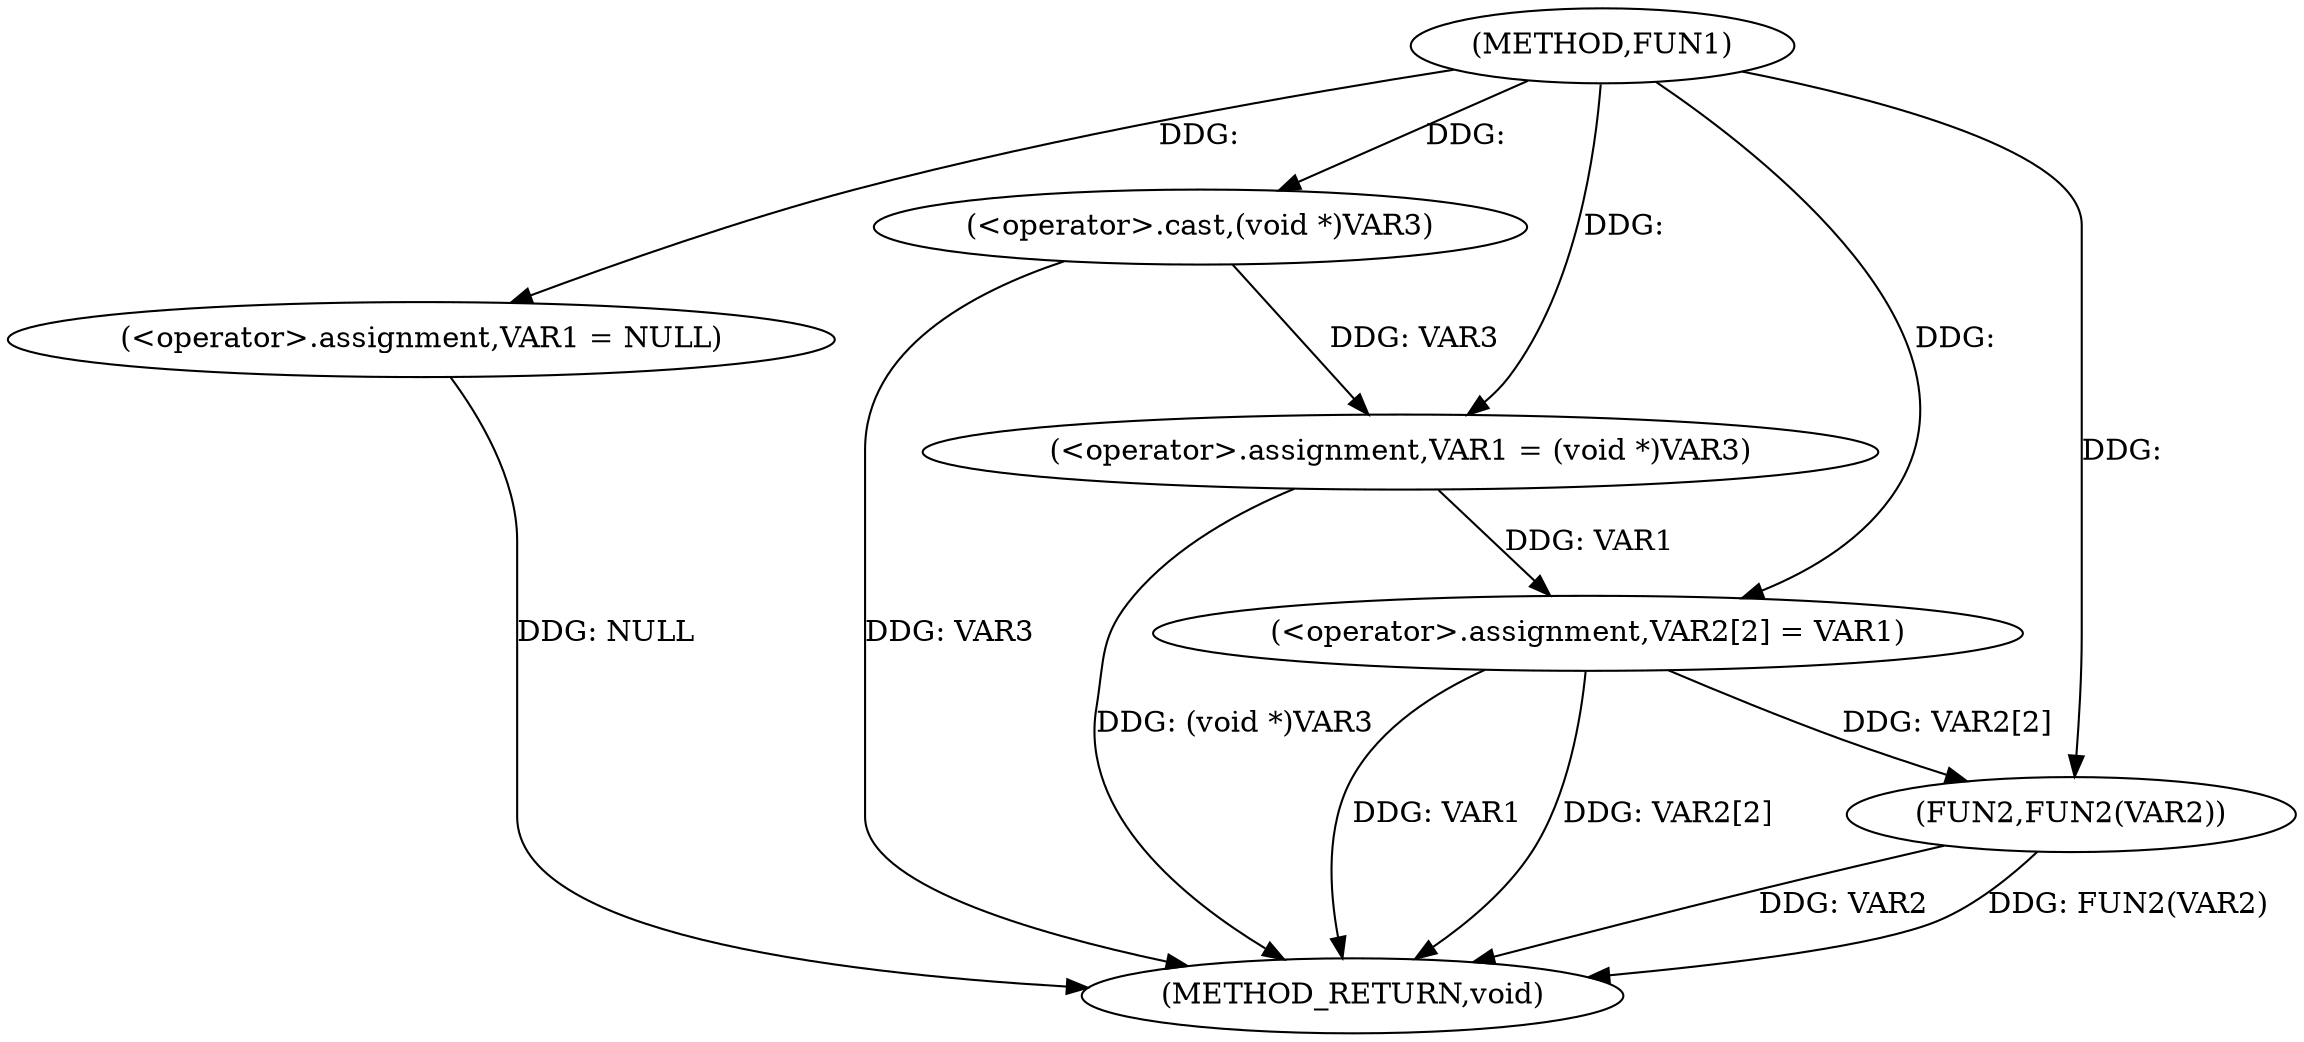 digraph FUN1 {  
"1000100" [label = "(METHOD,FUN1)" ]
"1000119" [label = "(METHOD_RETURN,void)" ]
"1000104" [label = "(<operator>.assignment,VAR1 = NULL)" ]
"1000107" [label = "(<operator>.assignment,VAR1 = (void *)VAR3)" ]
"1000109" [label = "(<operator>.cast,(void *)VAR3)" ]
"1000112" [label = "(<operator>.assignment,VAR2[2] = VAR1)" ]
"1000117" [label = "(FUN2,FUN2(VAR2))" ]
  "1000117" -> "1000119"  [ label = "DDG: FUN2(VAR2)"] 
  "1000117" -> "1000119"  [ label = "DDG: VAR2"] 
  "1000112" -> "1000119"  [ label = "DDG: VAR2[2]"] 
  "1000109" -> "1000119"  [ label = "DDG: VAR3"] 
  "1000112" -> "1000119"  [ label = "DDG: VAR1"] 
  "1000104" -> "1000119"  [ label = "DDG: NULL"] 
  "1000107" -> "1000119"  [ label = "DDG: (void *)VAR3"] 
  "1000100" -> "1000104"  [ label = "DDG: "] 
  "1000109" -> "1000107"  [ label = "DDG: VAR3"] 
  "1000100" -> "1000107"  [ label = "DDG: "] 
  "1000100" -> "1000109"  [ label = "DDG: "] 
  "1000107" -> "1000112"  [ label = "DDG: VAR1"] 
  "1000100" -> "1000112"  [ label = "DDG: "] 
  "1000112" -> "1000117"  [ label = "DDG: VAR2[2]"] 
  "1000100" -> "1000117"  [ label = "DDG: "] 
}

